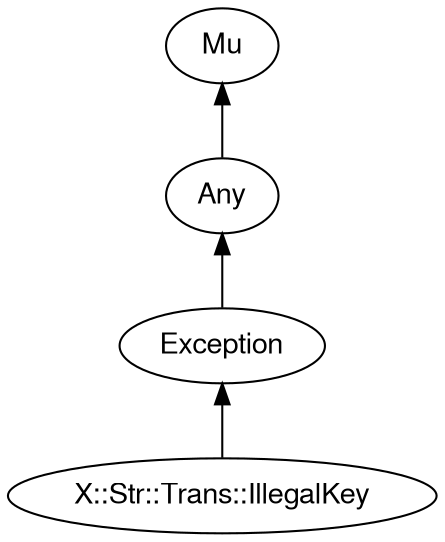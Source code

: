 digraph "perl6-type-graph" {
    rankdir=BT;
    splines=polyline;
    overlap=false; 
    // Types
    "X::Str::Trans::IllegalKey" [color="#000000", fontcolor="#000000", href="/type/X::Str::Trans::IllegalKey", fontname="FreeSans"];
    "Mu" [color="#000000", fontcolor="#000000", href="/type/Mu", fontname="FreeSans"];
    "Any" [color="#000000", fontcolor="#000000", href="/type/Any", fontname="FreeSans"];
    "Exception" [color="#000000", fontcolor="#000000", href="/type/Exception", fontname="FreeSans"];

    // Superclasses
    "X::Str::Trans::IllegalKey" -> "Exception" [color="#000000"];
    "Any" -> "Mu" [color="#000000"];
    "Exception" -> "Any" [color="#000000"];

    // Roles
}
